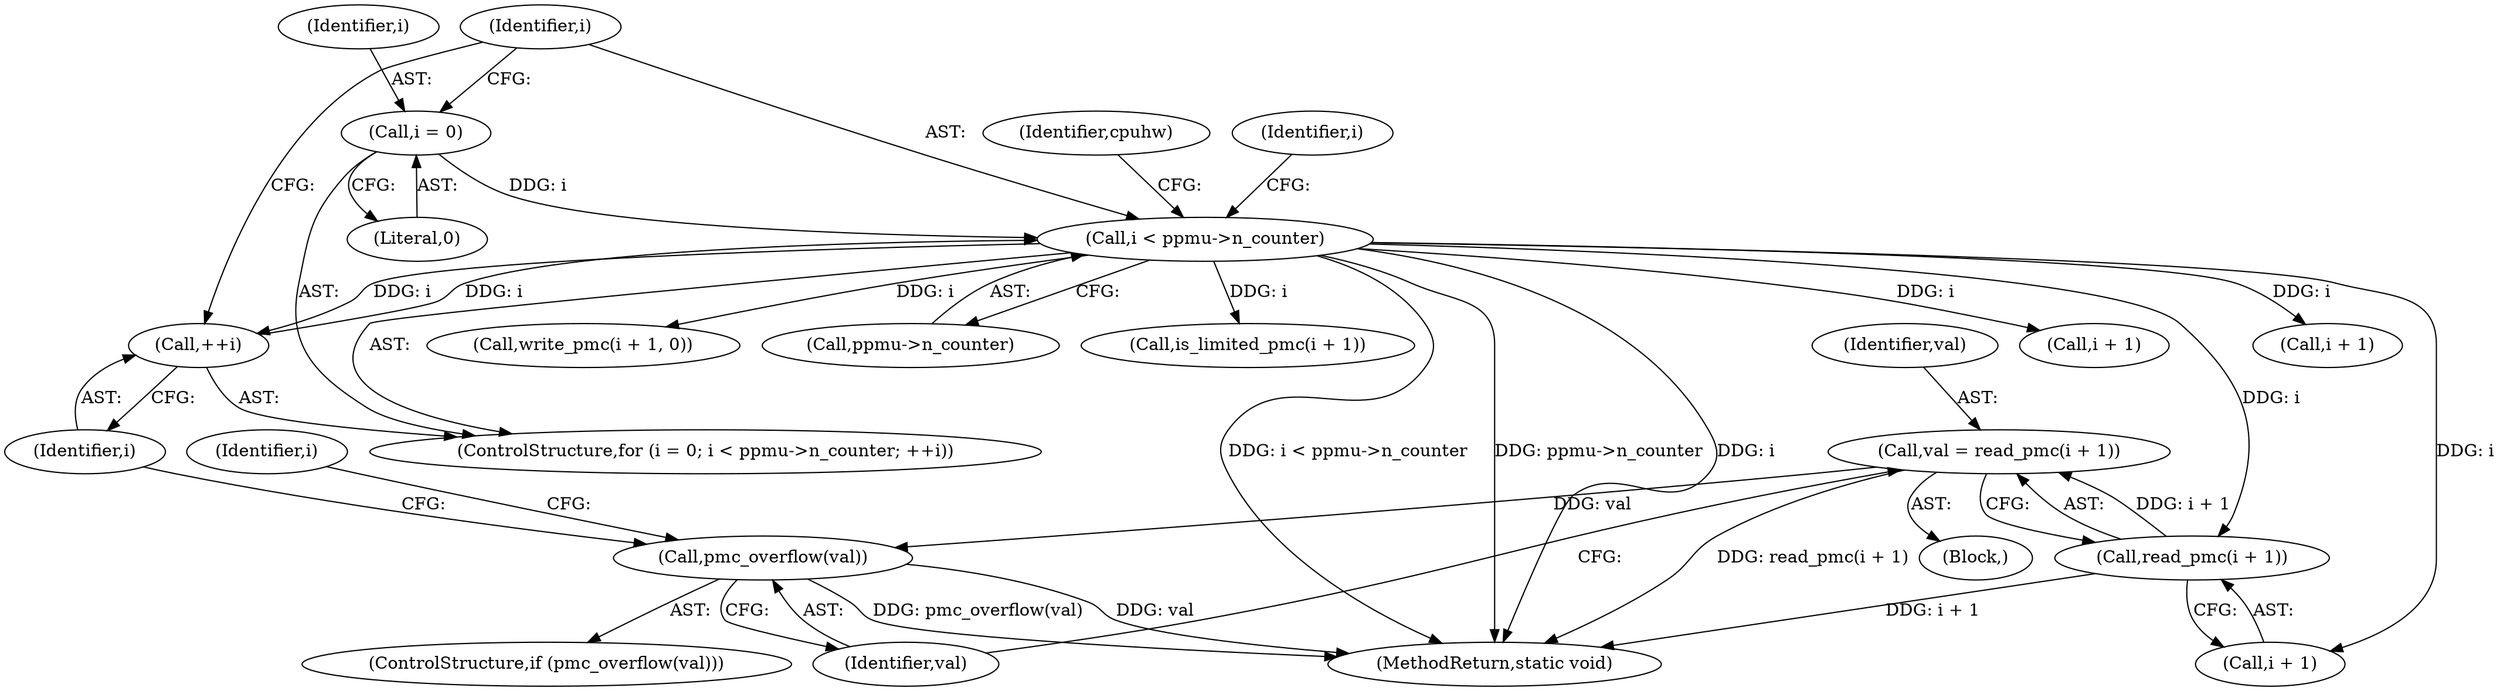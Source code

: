 digraph "0_linux_a8b0ca17b80e92faab46ee7179ba9e99ccb61233_15@API" {
"1000220" [label="(Call,val = read_pmc(i + 1))"];
"1000222" [label="(Call,read_pmc(i + 1))"];
"1000206" [label="(Call,i < ppmu->n_counter)"];
"1000211" [label="(Call,++i)"];
"1000203" [label="(Call,i = 0)"];
"1000227" [label="(Call,pmc_overflow(val))"];
"1000231" [label="(Identifier,i)"];
"1000230" [label="(Call,i + 1)"];
"1000223" [label="(Call,i + 1)"];
"1000229" [label="(Call,write_pmc(i + 1, 0))"];
"1000235" [label="(Identifier,cpuhw)"];
"1000227" [label="(Call,pmc_overflow(val))"];
"1000222" [label="(Call,read_pmc(i + 1))"];
"1000206" [label="(Call,i < ppmu->n_counter)"];
"1000207" [label="(Identifier,i)"];
"1000213" [label="(Block,)"];
"1000205" [label="(Literal,0)"];
"1000221" [label="(Identifier,val)"];
"1000208" [label="(Call,ppmu->n_counter)"];
"1000203" [label="(Call,i = 0)"];
"1000226" [label="(ControlStructure,if (pmc_overflow(val)))"];
"1000215" [label="(Call,is_limited_pmc(i + 1))"];
"1000246" [label="(MethodReturn,static void)"];
"1000212" [label="(Identifier,i)"];
"1000202" [label="(ControlStructure,for (i = 0; i < ppmu->n_counter; ++i))"];
"1000217" [label="(Identifier,i)"];
"1000216" [label="(Call,i + 1)"];
"1000220" [label="(Call,val = read_pmc(i + 1))"];
"1000204" [label="(Identifier,i)"];
"1000228" [label="(Identifier,val)"];
"1000211" [label="(Call,++i)"];
"1000220" -> "1000213"  [label="AST: "];
"1000220" -> "1000222"  [label="CFG: "];
"1000221" -> "1000220"  [label="AST: "];
"1000222" -> "1000220"  [label="AST: "];
"1000228" -> "1000220"  [label="CFG: "];
"1000220" -> "1000246"  [label="DDG: read_pmc(i + 1)"];
"1000222" -> "1000220"  [label="DDG: i + 1"];
"1000220" -> "1000227"  [label="DDG: val"];
"1000222" -> "1000223"  [label="CFG: "];
"1000223" -> "1000222"  [label="AST: "];
"1000222" -> "1000246"  [label="DDG: i + 1"];
"1000206" -> "1000222"  [label="DDG: i"];
"1000206" -> "1000202"  [label="AST: "];
"1000206" -> "1000208"  [label="CFG: "];
"1000207" -> "1000206"  [label="AST: "];
"1000208" -> "1000206"  [label="AST: "];
"1000217" -> "1000206"  [label="CFG: "];
"1000235" -> "1000206"  [label="CFG: "];
"1000206" -> "1000246"  [label="DDG: i < ppmu->n_counter"];
"1000206" -> "1000246"  [label="DDG: ppmu->n_counter"];
"1000206" -> "1000246"  [label="DDG: i"];
"1000211" -> "1000206"  [label="DDG: i"];
"1000203" -> "1000206"  [label="DDG: i"];
"1000206" -> "1000211"  [label="DDG: i"];
"1000206" -> "1000215"  [label="DDG: i"];
"1000206" -> "1000216"  [label="DDG: i"];
"1000206" -> "1000223"  [label="DDG: i"];
"1000206" -> "1000229"  [label="DDG: i"];
"1000206" -> "1000230"  [label="DDG: i"];
"1000211" -> "1000202"  [label="AST: "];
"1000211" -> "1000212"  [label="CFG: "];
"1000212" -> "1000211"  [label="AST: "];
"1000207" -> "1000211"  [label="CFG: "];
"1000203" -> "1000202"  [label="AST: "];
"1000203" -> "1000205"  [label="CFG: "];
"1000204" -> "1000203"  [label="AST: "];
"1000205" -> "1000203"  [label="AST: "];
"1000207" -> "1000203"  [label="CFG: "];
"1000227" -> "1000226"  [label="AST: "];
"1000227" -> "1000228"  [label="CFG: "];
"1000228" -> "1000227"  [label="AST: "];
"1000231" -> "1000227"  [label="CFG: "];
"1000212" -> "1000227"  [label="CFG: "];
"1000227" -> "1000246"  [label="DDG: val"];
"1000227" -> "1000246"  [label="DDG: pmc_overflow(val)"];
}
